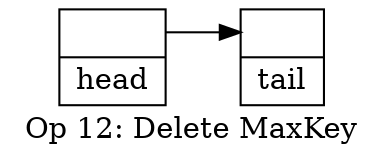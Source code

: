 digraph G{
label="Op 12: Delete MaxKey";
rankdir=LR;
node [shape=record,width=.1,height=.1];
0[label="<0>|head"];
1[label="<0>|tail"];
0:0->1:0
}
